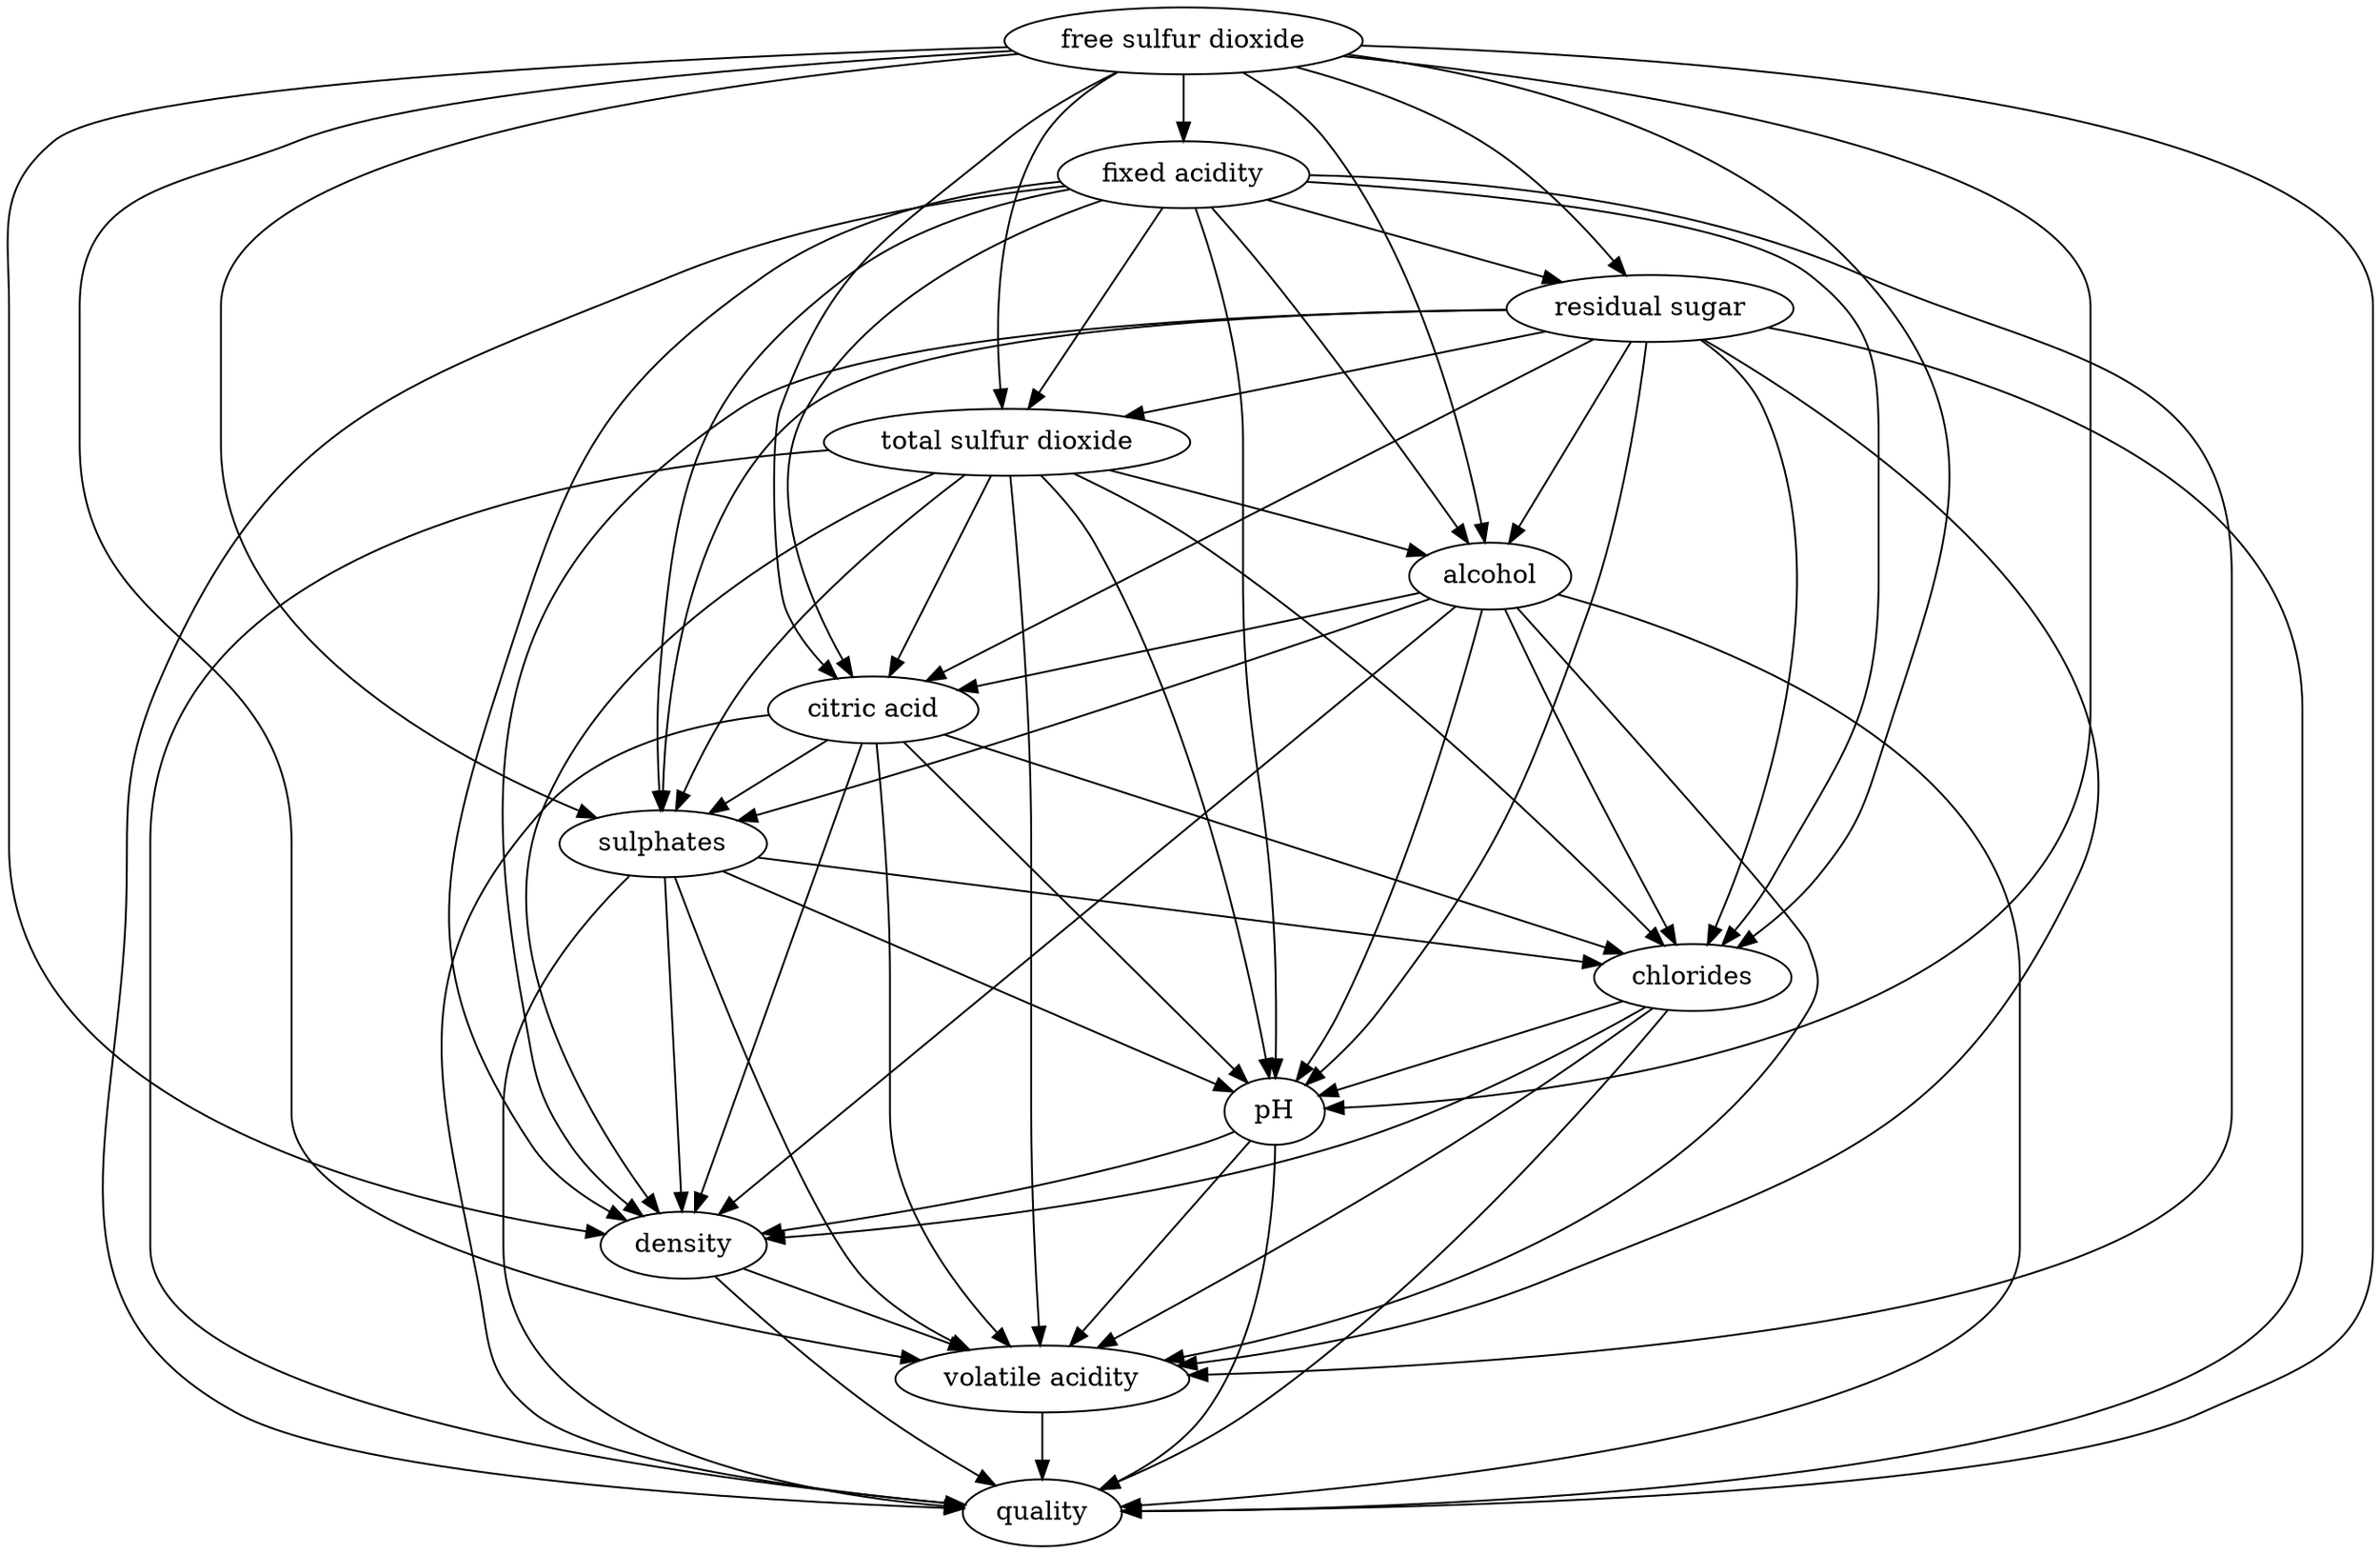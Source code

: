 strict digraph {
	0 [label="fixed acidity"]
	1 [label="volatile acidity"]
	2 [label="citric acid"]
	3 [label="residual sugar"]
	4 [label="chlorides"]
	5 [label="free sulfur dioxide"]
	6 [label="total sulfur dioxide"]
	7 [label="density"]
	8 [label="pH"]
	9 [label="sulphates"]
	10 [label="alcohol"]
	11 [label="quality"]
	0 -> 1
	0 -> 2
	0 -> 3
	0 -> 4
	0 -> 6
	0 -> 7
	0 -> 8
	0 -> 9
	0 -> 10
	0 -> 11
	1 -> 11
	2 -> 1
	2 -> 4
	2 -> 7
	2 -> 8
	2 -> 9
	2 -> 11
	3 -> 1
	3 -> 2
	3 -> 4
	3 -> 6
	3 -> 7
	3 -> 8
	3 -> 9
	3 -> 10
	3 -> 11
	4 -> 1
	4 -> 7
	4 -> 8
	4 -> 11
	5 -> 0
	5 -> 1
	5 -> 2
	5 -> 3
	5 -> 4
	5 -> 6
	5 -> 7
	5 -> 8
	5 -> 9
	5 -> 10
	5 -> 11
	6 -> 1
	6 -> 2
	6 -> 4
	6 -> 7
	6 -> 8
	6 -> 9
	6 -> 10
	6 -> 11
	7 -> 1
	7 -> 11
	8 -> 1
	8 -> 7
	8 -> 11
	9 -> 1
	9 -> 4
	9 -> 7
	9 -> 8
	9 -> 11
	10 -> 1
	10 -> 2
	10 -> 4
	10 -> 7
	10 -> 8
	10 -> 9
	10 -> 11
}